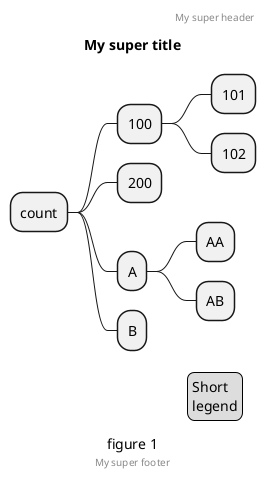 {
  "sha1": "rg23j81iyh61ik83oan1nm31qzxs70c",
  "insertion": {
    "when": "2024-06-04T17:28:43.764Z",
    "user": "plantuml@gmail.com"
  }
}
@startmindmap
skinparam monochrome true
caption figure 1
title My super title

right side

* count
** 100
*** 101
*** 102
** 200

** A
*** AA
*** AB
** B

left side

header
My super header
endheader

center footer My super footer

legend right
  Short
  legend
endlegend
@endmindmap
